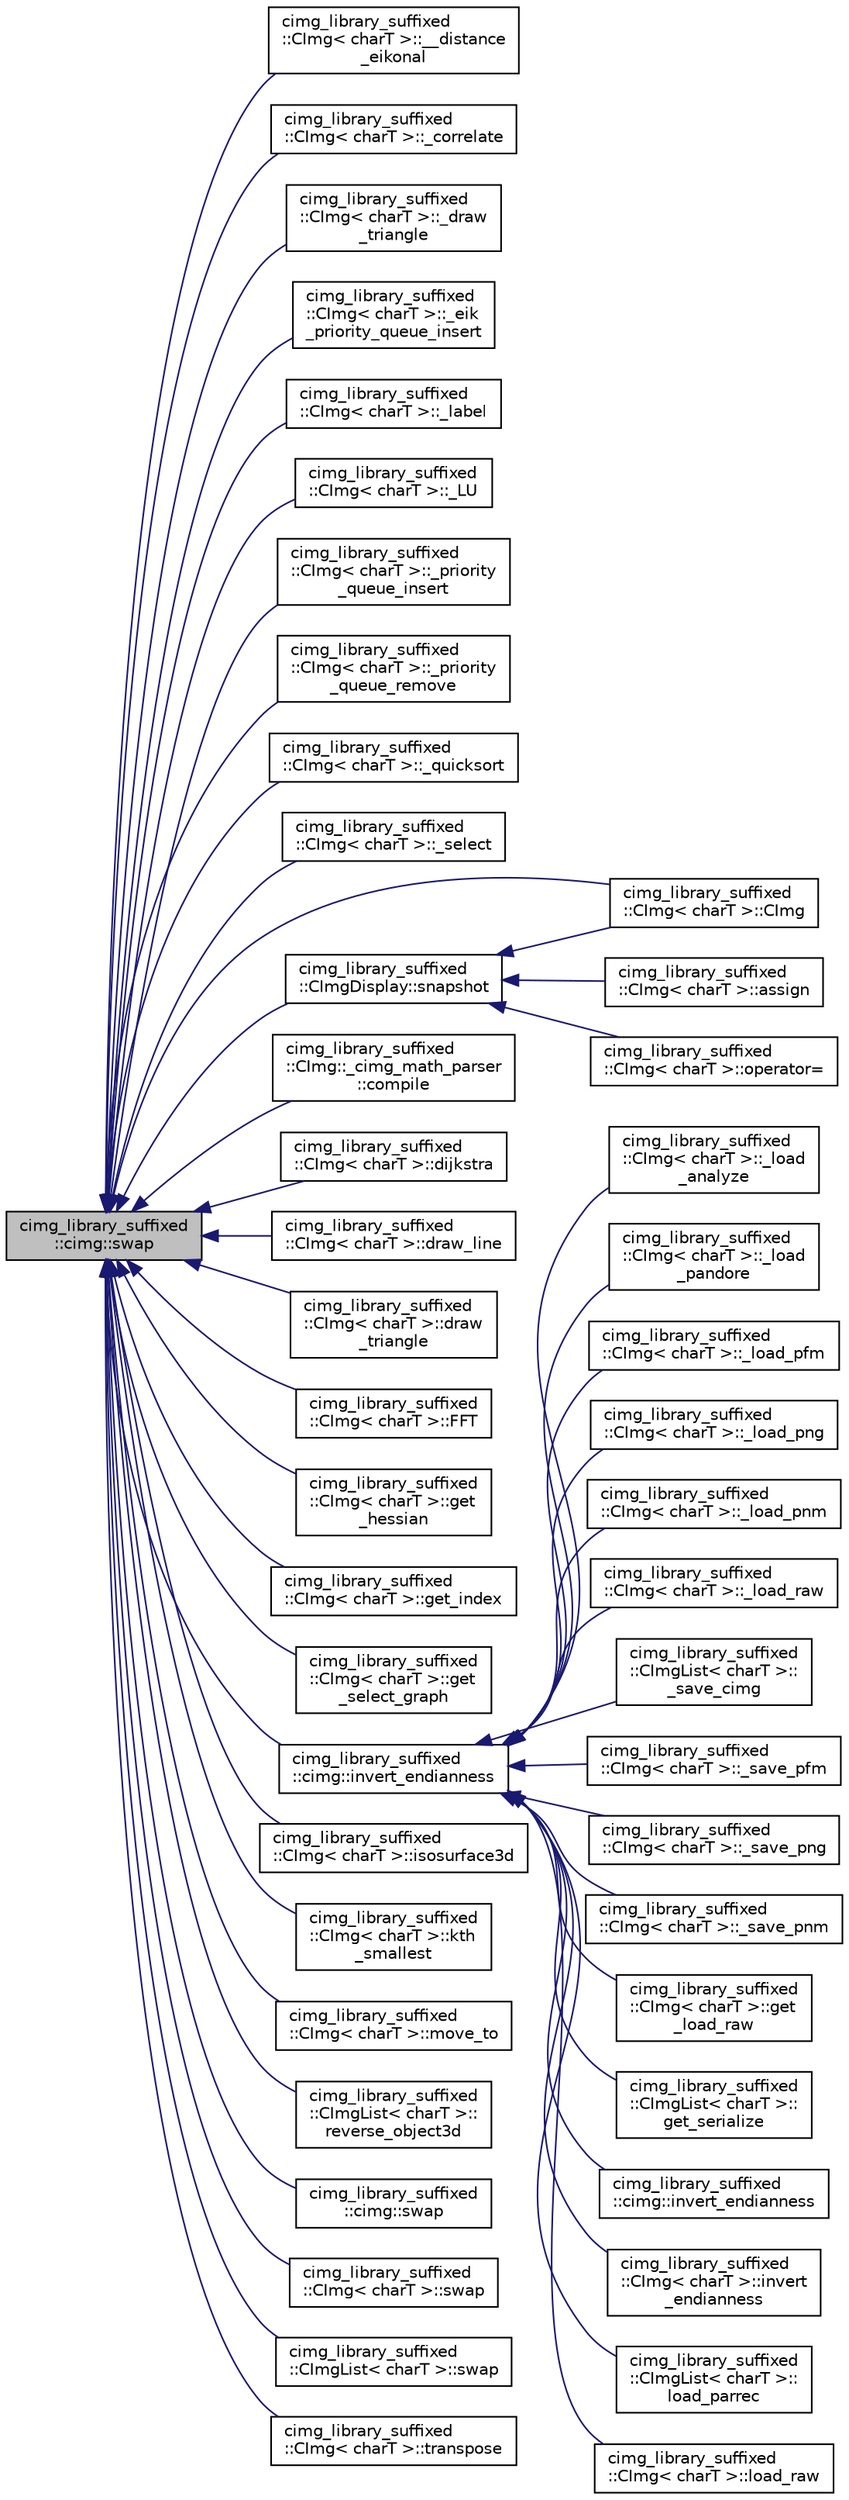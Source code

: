 digraph "cimg_library_suffixed::cimg::swap"
{
 // INTERACTIVE_SVG=YES
  edge [fontname="Helvetica",fontsize="10",labelfontname="Helvetica",labelfontsize="10"];
  node [fontname="Helvetica",fontsize="10",shape=record];
  rankdir="LR";
  Node3845 [label="cimg_library_suffixed\l::cimg::swap",height=0.2,width=0.4,color="black", fillcolor="grey75", style="filled", fontcolor="black"];
  Node3845 -> Node3846 [dir="back",color="midnightblue",fontsize="10",style="solid",fontname="Helvetica"];
  Node3846 [label="cimg_library_suffixed\l::CImg\< charT \>::__distance\l_eikonal",height=0.2,width=0.4,color="black", fillcolor="white", style="filled",URL="$structcimg__library__suffixed_1_1_c_img.html#a7cfc1835fb6c182641ed441ca24678bd"];
  Node3845 -> Node3847 [dir="back",color="midnightblue",fontsize="10",style="solid",fontname="Helvetica"];
  Node3847 [label="cimg_library_suffixed\l::CImg\< charT \>::_correlate",height=0.2,width=0.4,color="black", fillcolor="white", style="filled",URL="$structcimg__library__suffixed_1_1_c_img.html#aed98b23130078df5ad69b199d88bb261",tooltip="Correlate image by a kernel . "];
  Node3845 -> Node3848 [dir="back",color="midnightblue",fontsize="10",style="solid",fontname="Helvetica"];
  Node3848 [label="cimg_library_suffixed\l::CImg\< charT \>::_draw\l_triangle",height=0.2,width=0.4,color="black", fillcolor="white", style="filled",URL="$structcimg__library__suffixed_1_1_c_img.html#ac74ac385cd49f786ba83f543e2de7da1"];
  Node3845 -> Node3849 [dir="back",color="midnightblue",fontsize="10",style="solid",fontname="Helvetica"];
  Node3849 [label="cimg_library_suffixed\l::CImg\< charT \>::_eik\l_priority_queue_insert",height=0.2,width=0.4,color="black", fillcolor="white", style="filled",URL="$structcimg__library__suffixed_1_1_c_img.html#ac213b2a52668b519e526b5651f7708d6"];
  Node3845 -> Node3850 [dir="back",color="midnightblue",fontsize="10",style="solid",fontname="Helvetica"];
  Node3850 [label="cimg_library_suffixed\l::CImg\< charT \>::_label",height=0.2,width=0.4,color="black", fillcolor="white", style="filled",URL="$structcimg__library__suffixed_1_1_c_img.html#abda7bb00204f598bf8e4a00470c11e45"];
  Node3845 -> Node3851 [dir="back",color="midnightblue",fontsize="10",style="solid",fontname="Helvetica"];
  Node3851 [label="cimg_library_suffixed\l::CImg\< charT \>::_LU",height=0.2,width=0.4,color="black", fillcolor="white", style="filled",URL="$structcimg__library__suffixed_1_1_c_img.html#a9003055d9bb4040cffb855dfdea19715"];
  Node3845 -> Node3852 [dir="back",color="midnightblue",fontsize="10",style="solid",fontname="Helvetica"];
  Node3852 [label="cimg_library_suffixed\l::CImg\< charT \>::_priority\l_queue_insert",height=0.2,width=0.4,color="black", fillcolor="white", style="filled",URL="$structcimg__library__suffixed_1_1_c_img.html#aa909a8aa73e13c1984c221a565ecacb4"];
  Node3845 -> Node3853 [dir="back",color="midnightblue",fontsize="10",style="solid",fontname="Helvetica"];
  Node3853 [label="cimg_library_suffixed\l::CImg\< charT \>::_priority\l_queue_remove",height=0.2,width=0.4,color="black", fillcolor="white", style="filled",URL="$structcimg__library__suffixed_1_1_c_img.html#abffaf23ea51a93b7164ec31ae746a85c"];
  Node3845 -> Node3854 [dir="back",color="midnightblue",fontsize="10",style="solid",fontname="Helvetica"];
  Node3854 [label="cimg_library_suffixed\l::CImg\< charT \>::_quicksort",height=0.2,width=0.4,color="black", fillcolor="white", style="filled",URL="$structcimg__library__suffixed_1_1_c_img.html#aa43f408844def523d108b897ff2efc88"];
  Node3845 -> Node3855 [dir="back",color="midnightblue",fontsize="10",style="solid",fontname="Helvetica"];
  Node3855 [label="cimg_library_suffixed\l::CImg\< charT \>::_select",height=0.2,width=0.4,color="black", fillcolor="white", style="filled",URL="$structcimg__library__suffixed_1_1_c_img.html#ad9b7141242d0b6e861a8014112ddb5b5"];
  Node3845 -> Node3856 [dir="back",color="midnightblue",fontsize="10",style="solid",fontname="Helvetica"];
  Node3856 [label="cimg_library_suffixed\l::CImg\< charT \>::CImg",height=0.2,width=0.4,color="black", fillcolor="white", style="filled",URL="$structcimg__library__suffixed_1_1_c_img.html#a015159d8cee61c2f2316c3e128470a71",tooltip="Construct image from a display window. "];
  Node3845 -> Node3857 [dir="back",color="midnightblue",fontsize="10",style="solid",fontname="Helvetica"];
  Node3857 [label="cimg_library_suffixed\l::CImg::_cimg_math_parser\l::compile",height=0.2,width=0.4,color="black", fillcolor="white", style="filled",URL="$structcimg__library__suffixed_1_1_c_img_1_1__cimg__math__parser.html#a318c44c5d1f4f0114355f37ace87a4ae"];
  Node3845 -> Node3858 [dir="back",color="midnightblue",fontsize="10",style="solid",fontname="Helvetica"];
  Node3858 [label="cimg_library_suffixed\l::CImg\< charT \>::dijkstra",height=0.2,width=0.4,color="black", fillcolor="white", style="filled",URL="$structcimg__library__suffixed_1_1_c_img.html#a376d6a45a4f3122f23a9b352fd56adf0",tooltip="Compute minimal path in a graph, using the Dijkstra algorithm. "];
  Node3845 -> Node3859 [dir="back",color="midnightblue",fontsize="10",style="solid",fontname="Helvetica"];
  Node3859 [label="cimg_library_suffixed\l::CImg\< charT \>::draw_line",height=0.2,width=0.4,color="black", fillcolor="white", style="filled",URL="$structcimg__library__suffixed_1_1_c_img.html#aa53f7c9ad99ba2362308a55b68b6ecba",tooltip="Draw a 2d line. "];
  Node3845 -> Node3860 [dir="back",color="midnightblue",fontsize="10",style="solid",fontname="Helvetica"];
  Node3860 [label="cimg_library_suffixed\l::CImg\< charT \>::draw\l_triangle",height=0.2,width=0.4,color="black", fillcolor="white", style="filled",URL="$structcimg__library__suffixed_1_1_c_img.html#a3474969fdaf5e50bc5a1b8e5831a566f",tooltip="Draw a filled 2d triangle, with z-buffering. "];
  Node3845 -> Node3861 [dir="back",color="midnightblue",fontsize="10",style="solid",fontname="Helvetica"];
  Node3861 [label="cimg_library_suffixed\l::CImg\< charT \>::FFT",height=0.2,width=0.4,color="black", fillcolor="white", style="filled",URL="$structcimg__library__suffixed_1_1_c_img.html#abf1763dd0cf132f59147662022feb791",tooltip="Compute 1d Fast Fourier Transform, along a specified axis. "];
  Node3845 -> Node3862 [dir="back",color="midnightblue",fontsize="10",style="solid",fontname="Helvetica"];
  Node3862 [label="cimg_library_suffixed\l::CImg\< charT \>::get\l_hessian",height=0.2,width=0.4,color="black", fillcolor="white", style="filled",URL="$structcimg__library__suffixed_1_1_c_img.html#a4eb2ceb90169f0658337de1f5156fda5",tooltip="Return image hessian. "];
  Node3845 -> Node3863 [dir="back",color="midnightblue",fontsize="10",style="solid",fontname="Helvetica"];
  Node3863 [label="cimg_library_suffixed\l::CImg\< charT \>::get_index",height=0.2,width=0.4,color="black", fillcolor="white", style="filled",URL="$structcimg__library__suffixed_1_1_c_img.html#a3787f8eb2c642164a3fb1f2b93c9dcc5",tooltip="Index multi-valued pixels regarding to a specified colormap . "];
  Node3845 -> Node3864 [dir="back",color="midnightblue",fontsize="10",style="solid",fontname="Helvetica"];
  Node3864 [label="cimg_library_suffixed\l::CImg\< charT \>::get\l_select_graph",height=0.2,width=0.4,color="black", fillcolor="white", style="filled",URL="$structcimg__library__suffixed_1_1_c_img.html#a689f47424dc7c548ebfe53e431409199",tooltip="Select sub-graph in a graph. "];
  Node3845 -> Node3865 [dir="back",color="midnightblue",fontsize="10",style="solid",fontname="Helvetica"];
  Node3865 [label="cimg_library_suffixed\l::cimg::invert_endianness",height=0.2,width=0.4,color="black", fillcolor="white", style="filled",URL="$namespacecimg__library__suffixed_1_1cimg.html#a1f8e231e39844ce1685d2fa80edd852d",tooltip="Reverse endianness of all elements in a memory buffer. "];
  Node3865 -> Node3866 [dir="back",color="midnightblue",fontsize="10",style="solid",fontname="Helvetica"];
  Node3866 [label="cimg_library_suffixed\l::CImg\< charT \>::_load\l_analyze",height=0.2,width=0.4,color="black", fillcolor="white", style="filled",URL="$structcimg__library__suffixed_1_1_c_img.html#a01444df91267a5b4cb8105ac5886f12f"];
  Node3865 -> Node3867 [dir="back",color="midnightblue",fontsize="10",style="solid",fontname="Helvetica"];
  Node3867 [label="cimg_library_suffixed\l::CImg\< charT \>::_load\l_pandore",height=0.2,width=0.4,color="black", fillcolor="white", style="filled",URL="$structcimg__library__suffixed_1_1_c_img.html#abca75206a158250ae62f9f66e8da76c6"];
  Node3865 -> Node3868 [dir="back",color="midnightblue",fontsize="10",style="solid",fontname="Helvetica"];
  Node3868 [label="cimg_library_suffixed\l::CImg\< charT \>::_load_pfm",height=0.2,width=0.4,color="black", fillcolor="white", style="filled",URL="$structcimg__library__suffixed_1_1_c_img.html#a0735cc3a6a6f0639ff34e98086cb7992"];
  Node3865 -> Node3869 [dir="back",color="midnightblue",fontsize="10",style="solid",fontname="Helvetica"];
  Node3869 [label="cimg_library_suffixed\l::CImg\< charT \>::_load_png",height=0.2,width=0.4,color="black", fillcolor="white", style="filled",URL="$structcimg__library__suffixed_1_1_c_img.html#a8cde6f74b600005d95497c4834a686b4"];
  Node3865 -> Node3870 [dir="back",color="midnightblue",fontsize="10",style="solid",fontname="Helvetica"];
  Node3870 [label="cimg_library_suffixed\l::CImg\< charT \>::_load_pnm",height=0.2,width=0.4,color="black", fillcolor="white", style="filled",URL="$structcimg__library__suffixed_1_1_c_img.html#a4ee4502761ce479392f2641211a5694f"];
  Node3865 -> Node3871 [dir="back",color="midnightblue",fontsize="10",style="solid",fontname="Helvetica"];
  Node3871 [label="cimg_library_suffixed\l::CImg\< charT \>::_load_raw",height=0.2,width=0.4,color="black", fillcolor="white", style="filled",URL="$structcimg__library__suffixed_1_1_c_img.html#ac35f14b0a2ad7b9a7921a150c1056fd5"];
  Node3865 -> Node3872 [dir="back",color="midnightblue",fontsize="10",style="solid",fontname="Helvetica"];
  Node3872 [label="cimg_library_suffixed\l::CImgList\< charT \>::\l_save_cimg",height=0.2,width=0.4,color="black", fillcolor="white", style="filled",URL="$structcimg__library__suffixed_1_1_c_img_list.html#af99c31c0d24c46734145e1910ca44323"];
  Node3865 -> Node3873 [dir="back",color="midnightblue",fontsize="10",style="solid",fontname="Helvetica"];
  Node3873 [label="cimg_library_suffixed\l::CImg\< charT \>::_save_pfm",height=0.2,width=0.4,color="black", fillcolor="white", style="filled",URL="$structcimg__library__suffixed_1_1_c_img.html#a65be74d7d22bb71e708b3beb8e9cae49"];
  Node3865 -> Node3874 [dir="back",color="midnightblue",fontsize="10",style="solid",fontname="Helvetica"];
  Node3874 [label="cimg_library_suffixed\l::CImg\< charT \>::_save_png",height=0.2,width=0.4,color="black", fillcolor="white", style="filled",URL="$structcimg__library__suffixed_1_1_c_img.html#aab5e304310373159e357250314e99da6"];
  Node3865 -> Node3875 [dir="back",color="midnightblue",fontsize="10",style="solid",fontname="Helvetica"];
  Node3875 [label="cimg_library_suffixed\l::CImg\< charT \>::_save_pnm",height=0.2,width=0.4,color="black", fillcolor="white", style="filled",URL="$structcimg__library__suffixed_1_1_c_img.html#a3b62455c9523881fa64a47d8362c3d80"];
  Node3865 -> Node3876 [dir="back",color="midnightblue",fontsize="10",style="solid",fontname="Helvetica"];
  Node3876 [label="cimg_library_suffixed\l::CImg\< charT \>::get\l_load_raw",height=0.2,width=0.4,color="black", fillcolor="white", style="filled",URL="$structcimg__library__suffixed_1_1_c_img.html#a03c7c625ebac464ac598586501eaf342",tooltip="Load image from a raw binary file . "];
  Node3865 -> Node3877 [dir="back",color="midnightblue",fontsize="10",style="solid",fontname="Helvetica"];
  Node3877 [label="cimg_library_suffixed\l::CImgList\< charT \>::\lget_serialize",height=0.2,width=0.4,color="black", fillcolor="white", style="filled",URL="$structcimg__library__suffixed_1_1_c_img_list.html#a6ef5394483360f2220873d2b8b856789",tooltip="Serialize a CImgList<T> instance into a raw CImg<unsigned char> buffer. "];
  Node3865 -> Node3878 [dir="back",color="midnightblue",fontsize="10",style="solid",fontname="Helvetica"];
  Node3878 [label="cimg_library_suffixed\l::cimg::invert_endianness",height=0.2,width=0.4,color="black", fillcolor="white", style="filled",URL="$namespacecimg__library__suffixed_1_1cimg.html#aaa2e6e8ccab85cc7fc7b9f02060965a2",tooltip="Reverse endianness of a single variable. "];
  Node3865 -> Node3879 [dir="back",color="midnightblue",fontsize="10",style="solid",fontname="Helvetica"];
  Node3879 [label="cimg_library_suffixed\l::CImg\< charT \>::invert\l_endianness",height=0.2,width=0.4,color="black", fillcolor="white", style="filled",URL="$structcimg__library__suffixed_1_1_c_img.html#a22c014ba48da63fedb942dca9df883c2",tooltip="Invert endianness of all pixel values. "];
  Node3865 -> Node3880 [dir="back",color="midnightblue",fontsize="10",style="solid",fontname="Helvetica"];
  Node3880 [label="cimg_library_suffixed\l::CImgList\< charT \>::\lload_parrec",height=0.2,width=0.4,color="black", fillcolor="white", style="filled",URL="$structcimg__library__suffixed_1_1_c_img_list.html#affbfd21835dfd5c00fe98cc71c7760c2",tooltip="Load a list from a PAR/REC (Philips) file. "];
  Node3865 -> Node3881 [dir="back",color="midnightblue",fontsize="10",style="solid",fontname="Helvetica"];
  Node3881 [label="cimg_library_suffixed\l::CImg\< charT \>::load_raw",height=0.2,width=0.4,color="black", fillcolor="white", style="filled",URL="$structcimg__library__suffixed_1_1_c_img.html#af50b9077784dad68a318c403866367d7",tooltip="Load image from a raw binary file. "];
  Node3845 -> Node3882 [dir="back",color="midnightblue",fontsize="10",style="solid",fontname="Helvetica"];
  Node3882 [label="cimg_library_suffixed\l::CImg\< charT \>::isosurface3d",height=0.2,width=0.4,color="black", fillcolor="white", style="filled",URL="$structcimg__library__suffixed_1_1_c_img.html#af2871222dafbcaf1ddab4701be882410",tooltip="Compute isosurface of a function, as a 3d object. "];
  Node3845 -> Node3883 [dir="back",color="midnightblue",fontsize="10",style="solid",fontname="Helvetica"];
  Node3883 [label="cimg_library_suffixed\l::CImg\< charT \>::kth\l_smallest",height=0.2,width=0.4,color="black", fillcolor="white", style="filled",URL="$structcimg__library__suffixed_1_1_c_img.html#a36aae980a6c3c96c3fcef32cd93f20cb",tooltip="Return the kth smallest pixel value. "];
  Node3845 -> Node3884 [dir="back",color="midnightblue",fontsize="10",style="solid",fontname="Helvetica"];
  Node3884 [label="cimg_library_suffixed\l::CImg\< charT \>::move_to",height=0.2,width=0.4,color="black", fillcolor="white", style="filled",URL="$structcimg__library__suffixed_1_1_c_img.html#aff55129132b52ec25120b9cd7b152e46",tooltip="Transfer content of an image instance into another one . "];
  Node3845 -> Node3885 [dir="back",color="midnightblue",fontsize="10",style="solid",fontname="Helvetica"];
  Node3885 [label="cimg_library_suffixed\l::CImgList\< charT \>::\lreverse_object3d",height=0.2,width=0.4,color="black", fillcolor="white", style="filled",URL="$structcimg__library__suffixed_1_1_c_img_list.html#ac71b38d55035c32a17e94c8e634fac4b",tooltip="Reverse primitives orientations of a 3d object. "];
  Node3845 -> Node3886 [dir="back",color="midnightblue",fontsize="10",style="solid",fontname="Helvetica"];
  Node3886 [label="cimg_library_suffixed\l::CImgDisplay::snapshot",height=0.2,width=0.4,color="black", fillcolor="white", style="filled",URL="$structcimg__library__suffixed_1_1_c_img_display.html#a914ee0515249db301dc66275861a6b3e",tooltip="Take a snapshot of the associated window content. "];
  Node3886 -> Node3887 [dir="back",color="midnightblue",fontsize="10",style="solid",fontname="Helvetica"];
  Node3887 [label="cimg_library_suffixed\l::CImg\< charT \>::assign",height=0.2,width=0.4,color="black", fillcolor="white", style="filled",URL="$structcimg__library__suffixed_1_1_c_img.html#a668fe887682e7cbb469409842bb98cd2",tooltip="Construct image from a display window . "];
  Node3886 -> Node3856 [dir="back",color="midnightblue",fontsize="10",style="solid",fontname="Helvetica"];
  Node3886 -> Node3888 [dir="back",color="midnightblue",fontsize="10",style="solid",fontname="Helvetica"];
  Node3888 [label="cimg_library_suffixed\l::CImg\< charT \>::operator=",height=0.2,width=0.4,color="black", fillcolor="white", style="filled",URL="$structcimg__library__suffixed_1_1_c_img.html#a75e18966d8e02a9cee85642038e30a08",tooltip="Copy the content of a display window to the current image instance. "];
  Node3845 -> Node3889 [dir="back",color="midnightblue",fontsize="10",style="solid",fontname="Helvetica"];
  Node3889 [label="cimg_library_suffixed\l::cimg::swap",height=0.2,width=0.4,color="black", fillcolor="white", style="filled",URL="$namespacecimg__library__suffixed_1_1cimg.html#aa4d77ad5aa3b88a07257c583a1b5d475",tooltip="Exchange values of variables (a1,a2) and (b1,b2). "];
  Node3845 -> Node3890 [dir="back",color="midnightblue",fontsize="10",style="solid",fontname="Helvetica"];
  Node3890 [label="cimg_library_suffixed\l::CImg\< charT \>::swap",height=0.2,width=0.4,color="black", fillcolor="white", style="filled",URL="$structcimg__library__suffixed_1_1_c_img.html#a0a28f73055b3412094de285551d67e3e",tooltip="Swap fields of two image instances. "];
  Node3845 -> Node3891 [dir="back",color="midnightblue",fontsize="10",style="solid",fontname="Helvetica"];
  Node3891 [label="cimg_library_suffixed\l::CImgList\< charT \>::swap",height=0.2,width=0.4,color="black", fillcolor="white", style="filled",URL="$structcimg__library__suffixed_1_1_c_img_list.html#ad88b574b18ddf25e9be41d346584236b",tooltip="Swap all fields between two list instances. "];
  Node3845 -> Node3892 [dir="back",color="midnightblue",fontsize="10",style="solid",fontname="Helvetica"];
  Node3892 [label="cimg_library_suffixed\l::CImg\< charT \>::transpose",height=0.2,width=0.4,color="black", fillcolor="white", style="filled",URL="$structcimg__library__suffixed_1_1_c_img.html#ad571a9ec5ca48ee4c22f45f27578e9b9",tooltip="Transpose the image, viewed as a matrix. "];
}
